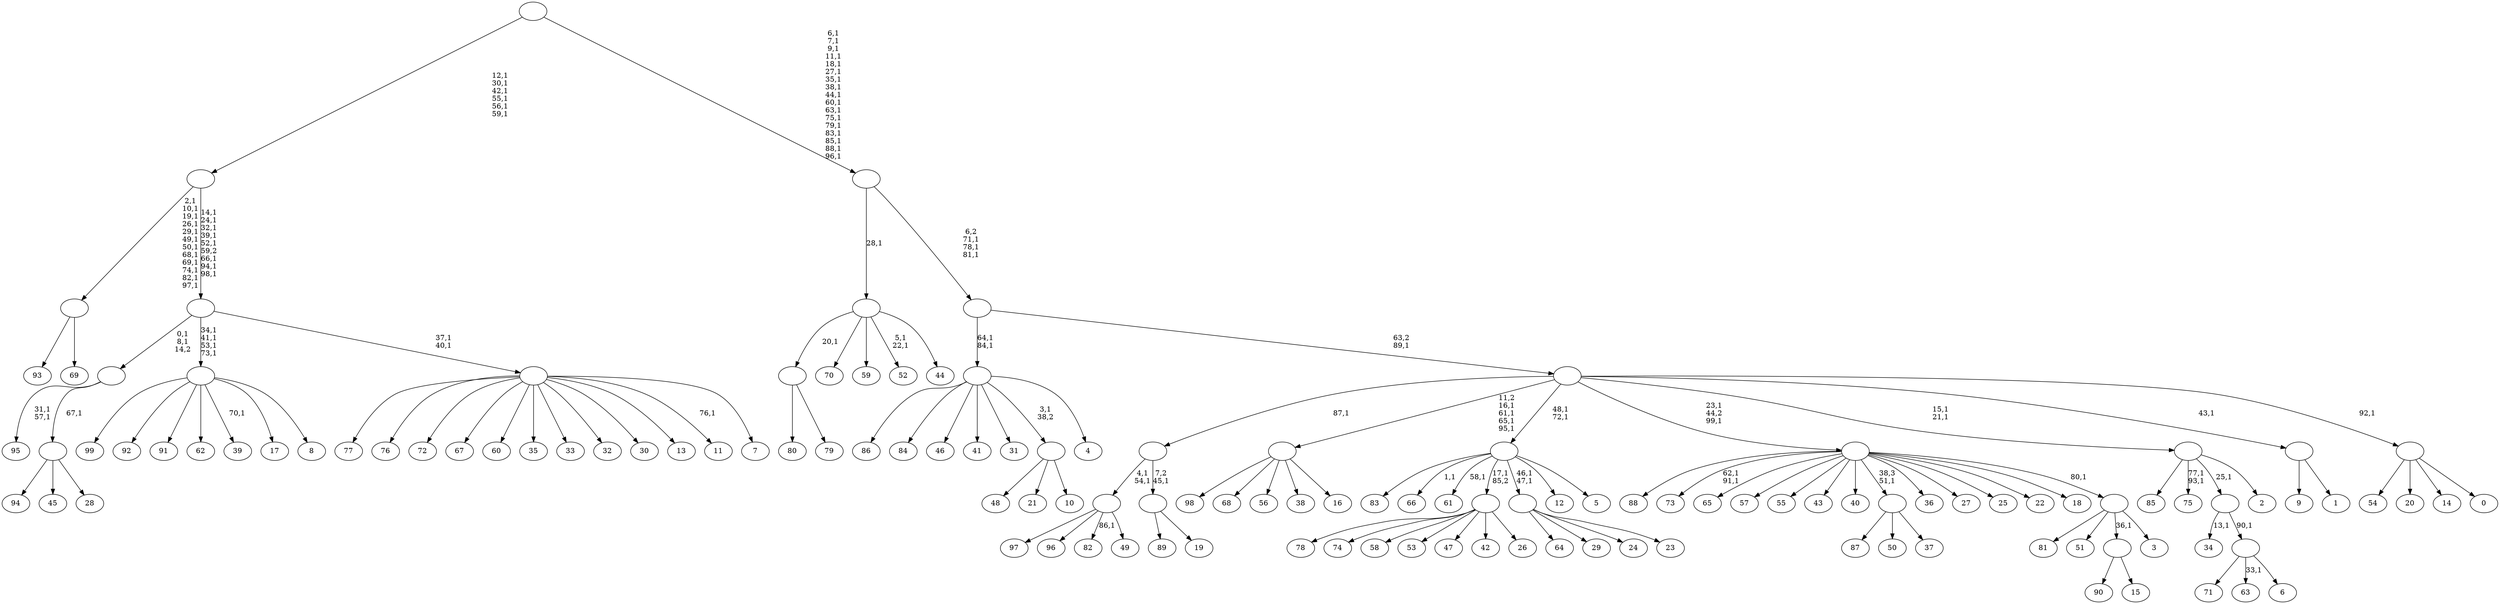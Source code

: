 digraph T {
	200 [label="99"]
	199 [label="98"]
	198 [label="97"]
	197 [label="96"]
	196 [label="95"]
	193 [label="94"]
	192 [label="93"]
	191 [label="92"]
	190 [label="91"]
	189 [label="90"]
	188 [label="89"]
	187 [label="88"]
	186 [label="87"]
	185 [label="86"]
	184 [label="85"]
	183 [label="84"]
	182 [label="83"]
	181 [label="82"]
	179 [label="81"]
	178 [label="80"]
	177 [label="79"]
	176 [label=""]
	175 [label="78"]
	174 [label="77"]
	173 [label="76"]
	172 [label="75"]
	169 [label="74"]
	168 [label="73"]
	165 [label="72"]
	164 [label="71"]
	163 [label="70"]
	162 [label="69"]
	161 [label=""]
	149 [label="68"]
	148 [label="67"]
	147 [label="66"]
	145 [label="65"]
	144 [label="64"]
	143 [label="63"]
	141 [label="62"]
	140 [label="61"]
	138 [label="60"]
	137 [label="59"]
	136 [label="58"]
	135 [label="57"]
	134 [label="56"]
	133 [label="55"]
	132 [label="54"]
	131 [label="53"]
	130 [label="52"]
	127 [label="51"]
	126 [label="50"]
	125 [label="49"]
	124 [label=""]
	122 [label="48"]
	121 [label="47"]
	120 [label="46"]
	119 [label="45"]
	118 [label="44"]
	117 [label=""]
	116 [label="43"]
	115 [label="42"]
	114 [label="41"]
	113 [label="40"]
	112 [label="39"]
	110 [label="38"]
	109 [label="37"]
	108 [label=""]
	107 [label="36"]
	106 [label="35"]
	105 [label="34"]
	103 [label="33"]
	102 [label="32"]
	101 [label="31"]
	100 [label="30"]
	99 [label="29"]
	98 [label="28"]
	97 [label=""]
	96 [label=""]
	94 [label="27"]
	93 [label="26"]
	92 [label=""]
	91 [label="25"]
	90 [label="24"]
	89 [label="23"]
	88 [label=""]
	86 [label="22"]
	85 [label="21"]
	84 [label="20"]
	83 [label="19"]
	82 [label=""]
	81 [label=""]
	80 [label="18"]
	79 [label="17"]
	78 [label="16"]
	77 [label=""]
	73 [label="15"]
	72 [label=""]
	71 [label="14"]
	70 [label="13"]
	69 [label="12"]
	68 [label="11"]
	66 [label="10"]
	65 [label=""]
	64 [label="9"]
	63 [label="8"]
	62 [label=""]
	58 [label="7"]
	57 [label=""]
	55 [label=""]
	47 [label=""]
	41 [label="6"]
	40 [label=""]
	39 [label=""]
	38 [label="5"]
	37 [label=""]
	35 [label="4"]
	34 [label=""]
	32 [label="3"]
	31 [label=""]
	30 [label=""]
	28 [label="2"]
	27 [label=""]
	25 [label="1"]
	24 [label=""]
	23 [label="0"]
	22 [label=""]
	21 [label=""]
	20 [label=""]
	17 [label=""]
	0 [label=""]
	176 -> 178 [label=""]
	176 -> 177 [label=""]
	161 -> 192 [label=""]
	161 -> 162 [label=""]
	124 -> 181 [label="86,1"]
	124 -> 198 [label=""]
	124 -> 197 [label=""]
	124 -> 125 [label=""]
	117 -> 130 [label="5,1\n22,1"]
	117 -> 176 [label="20,1"]
	117 -> 163 [label=""]
	117 -> 137 [label=""]
	117 -> 118 [label=""]
	108 -> 186 [label=""]
	108 -> 126 [label=""]
	108 -> 109 [label=""]
	97 -> 193 [label=""]
	97 -> 119 [label=""]
	97 -> 98 [label=""]
	96 -> 196 [label="31,1\n57,1"]
	96 -> 97 [label="67,1"]
	92 -> 175 [label=""]
	92 -> 169 [label=""]
	92 -> 136 [label=""]
	92 -> 131 [label=""]
	92 -> 121 [label=""]
	92 -> 115 [label=""]
	92 -> 93 [label=""]
	88 -> 144 [label=""]
	88 -> 99 [label=""]
	88 -> 90 [label=""]
	88 -> 89 [label=""]
	82 -> 188 [label=""]
	82 -> 83 [label=""]
	81 -> 124 [label="4,1\n54,1"]
	81 -> 82 [label="7,2\n45,1"]
	77 -> 199 [label=""]
	77 -> 149 [label=""]
	77 -> 134 [label=""]
	77 -> 110 [label=""]
	77 -> 78 [label=""]
	72 -> 189 [label=""]
	72 -> 73 [label=""]
	65 -> 122 [label=""]
	65 -> 85 [label=""]
	65 -> 66 [label=""]
	62 -> 112 [label="70,1"]
	62 -> 200 [label=""]
	62 -> 191 [label=""]
	62 -> 190 [label=""]
	62 -> 141 [label=""]
	62 -> 79 [label=""]
	62 -> 63 [label=""]
	57 -> 68 [label="76,1"]
	57 -> 174 [label=""]
	57 -> 173 [label=""]
	57 -> 165 [label=""]
	57 -> 148 [label=""]
	57 -> 138 [label=""]
	57 -> 106 [label=""]
	57 -> 103 [label=""]
	57 -> 102 [label=""]
	57 -> 100 [label=""]
	57 -> 70 [label=""]
	57 -> 58 [label=""]
	55 -> 57 [label="37,1\n40,1"]
	55 -> 62 [label="34,1\n41,1\n53,1\n73,1"]
	55 -> 96 [label="0,1\n8,1\n14,2"]
	47 -> 55 [label="14,1\n24,1\n32,1\n39,1\n52,1\n59,2\n66,1\n94,1\n98,1"]
	47 -> 161 [label="2,1\n10,1\n19,1\n26,1\n29,1\n49,1\n50,1\n68,1\n69,1\n74,1\n82,1\n97,1"]
	40 -> 143 [label="33,1"]
	40 -> 164 [label=""]
	40 -> 41 [label=""]
	39 -> 105 [label="13,1"]
	39 -> 40 [label="90,1"]
	37 -> 88 [label="46,1\n47,1"]
	37 -> 140 [label="58,1"]
	37 -> 147 [label="1,1"]
	37 -> 182 [label=""]
	37 -> 92 [label="17,1\n85,2"]
	37 -> 69 [label=""]
	37 -> 38 [label=""]
	34 -> 185 [label=""]
	34 -> 183 [label=""]
	34 -> 120 [label=""]
	34 -> 114 [label=""]
	34 -> 101 [label=""]
	34 -> 65 [label="3,1\n38,2"]
	34 -> 35 [label=""]
	31 -> 179 [label=""]
	31 -> 127 [label=""]
	31 -> 72 [label="36,1"]
	31 -> 32 [label=""]
	30 -> 168 [label="62,1\n91,1"]
	30 -> 187 [label=""]
	30 -> 145 [label=""]
	30 -> 135 [label=""]
	30 -> 133 [label=""]
	30 -> 116 [label=""]
	30 -> 113 [label=""]
	30 -> 108 [label="38,3\n51,1"]
	30 -> 107 [label=""]
	30 -> 94 [label=""]
	30 -> 91 [label=""]
	30 -> 86 [label=""]
	30 -> 80 [label=""]
	30 -> 31 [label="80,1"]
	27 -> 172 [label="77,1\n93,1"]
	27 -> 184 [label=""]
	27 -> 39 [label="25,1"]
	27 -> 28 [label=""]
	24 -> 64 [label=""]
	24 -> 25 [label=""]
	22 -> 132 [label=""]
	22 -> 84 [label=""]
	22 -> 71 [label=""]
	22 -> 23 [label=""]
	21 -> 27 [label="15,1\n21,1"]
	21 -> 30 [label="23,1\n44,2\n99,1"]
	21 -> 37 [label="48,1\n72,1"]
	21 -> 77 [label="11,2\n16,1\n61,1\n65,1\n95,1"]
	21 -> 81 [label="87,1"]
	21 -> 24 [label="43,1"]
	21 -> 22 [label="92,1"]
	20 -> 34 [label="64,1\n84,1"]
	20 -> 21 [label="63,2\n89,1"]
	17 -> 20 [label="6,2\n71,1\n78,1\n81,1"]
	17 -> 117 [label="28,1"]
	0 -> 17 [label="6,1\n7,1\n9,1\n11,1\n18,1\n27,1\n35,1\n38,1\n44,1\n60,1\n63,1\n75,1\n79,1\n83,1\n85,1\n88,1\n96,1"]
	0 -> 47 [label="12,1\n30,1\n42,1\n55,1\n56,1\n59,1"]
}
